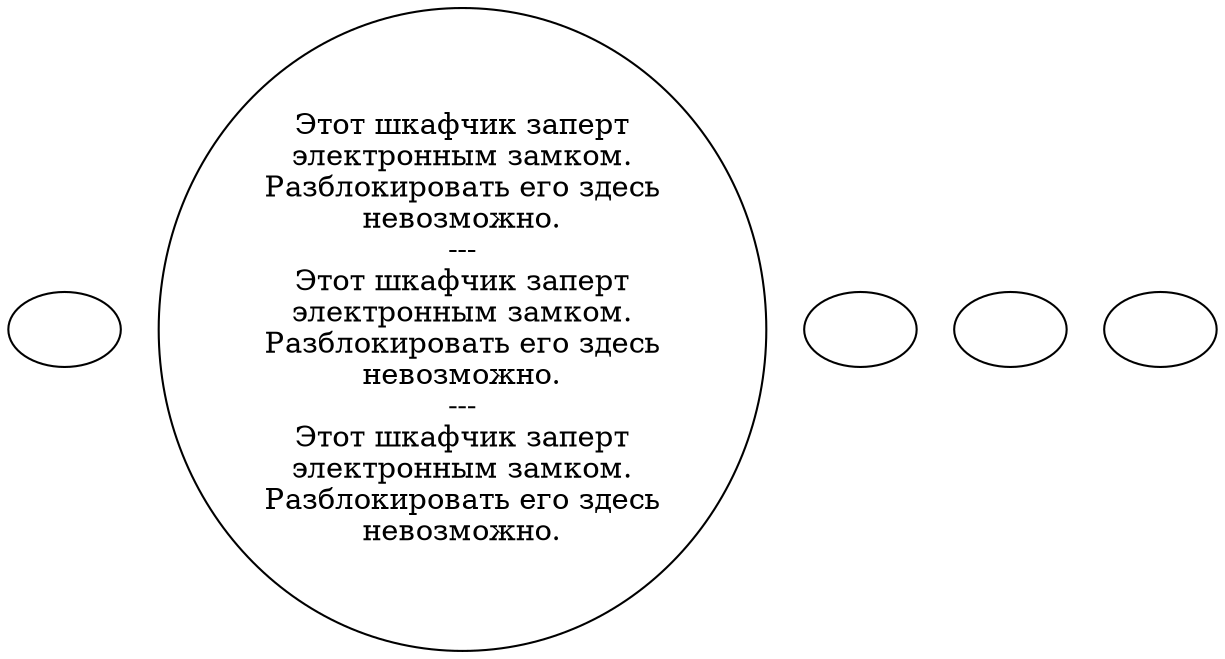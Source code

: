 digraph eplkr {
  "start" [style=filled       fillcolor="#FFFFFF"       color="#000000"]
  "start" [label=""]
  "use_p_proc" [style=filled       fillcolor="#FFFFFF"       color="#000000"]
  "use_p_proc" [label="Этот шкафчик заперт\nэлектронным замком.\nРазблокировать его здесь\nневозможно.\n---\nЭтот шкафчик заперт\nэлектронным замком.\nРазблокировать его здесь\nневозможно.\n---\nЭтот шкафчик заперт\nэлектронным замком.\nРазблокировать его здесь\nневозможно."]
  "pickup_p_proc" [style=filled       fillcolor="#FFFFFF"       color="#000000"]
  "pickup_p_proc" [label=""]
  "destroy_p_proc" [style=filled       fillcolor="#FFFFFF"       color="#000000"]
  "destroy_p_proc" [label=""]
  "drop_p_proc" [style=filled       fillcolor="#FFFFFF"       color="#000000"]
  "drop_p_proc" [label=""]
}